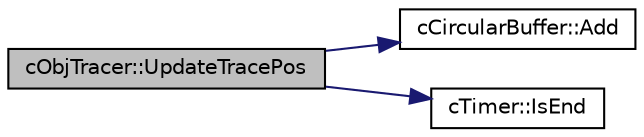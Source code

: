digraph "cObjTracer::UpdateTracePos"
{
 // LATEX_PDF_SIZE
  edge [fontname="Helvetica",fontsize="10",labelfontname="Helvetica",labelfontsize="10"];
  node [fontname="Helvetica",fontsize="10",shape=record];
  rankdir="LR";
  Node1 [label="cObjTracer::UpdateTracePos",height=0.2,width=0.4,color="black", fillcolor="grey75", style="filled", fontcolor="black",tooltip=" "];
  Node1 -> Node2 [color="midnightblue",fontsize="10",style="solid",fontname="Helvetica"];
  Node2 [label="cCircularBuffer::Add",height=0.2,width=0.4,color="black", fillcolor="white", style="filled",URL="$classc_circular_buffer.html#a772e473ca90fffa7072a6062b4ed6117",tooltip=" "];
  Node1 -> Node3 [color="midnightblue",fontsize="10",style="solid",fontname="Helvetica"];
  Node3 [label="cTimer::IsEnd",height=0.2,width=0.4,color="black", fillcolor="white", style="filled",URL="$classc_timer.html#a4fb4c263b92427f49038a53dcd9479ae",tooltip=" "];
}
